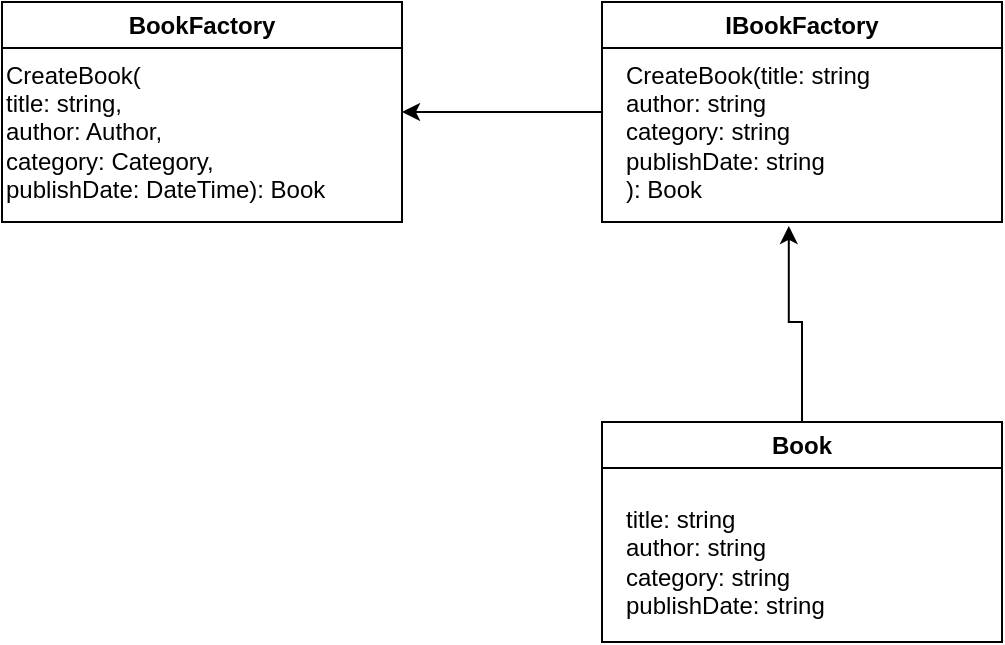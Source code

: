 <mxfile version="22.1.4" type="device">
  <diagram id="C5RBs43oDa-KdzZeNtuy" name="Page-1">
    <mxGraphModel dx="1434" dy="782" grid="1" gridSize="10" guides="1" tooltips="1" connect="1" arrows="1" fold="1" page="1" pageScale="1" pageWidth="827" pageHeight="1169" math="0" shadow="0">
      <root>
        <mxCell id="WIyWlLk6GJQsqaUBKTNV-0" />
        <mxCell id="WIyWlLk6GJQsqaUBKTNV-1" parent="WIyWlLk6GJQsqaUBKTNV-0" />
        <mxCell id="vjrnlCwvaYLgMX1R1Tcb-8" style="edgeStyle=orthogonalEdgeStyle;rounded=0;orthogonalLoop=1;jettySize=auto;html=1;entryX=1;entryY=0.5;entryDx=0;entryDy=0;" edge="1" parent="WIyWlLk6GJQsqaUBKTNV-1" source="vjrnlCwvaYLgMX1R1Tcb-1" target="vjrnlCwvaYLgMX1R1Tcb-4">
          <mxGeometry relative="1" as="geometry" />
        </mxCell>
        <mxCell id="vjrnlCwvaYLgMX1R1Tcb-1" value="IBookFactory   " style="swimlane;whiteSpace=wrap;html=1;align=center;" vertex="1" parent="WIyWlLk6GJQsqaUBKTNV-1">
          <mxGeometry x="560" y="320" width="200" height="110" as="geometry" />
        </mxCell>
        <mxCell id="vjrnlCwvaYLgMX1R1Tcb-2" value="CreateBook(title: string&lt;br style=&quot;border-color: var(--border-color);&quot;&gt;author: string&lt;br style=&quot;border-color: var(--border-color);&quot;&gt;category: string&lt;br style=&quot;border-color: var(--border-color);&quot;&gt;publishDate: string&amp;nbsp;&lt;br&gt;): Book" style="text;html=1;align=left;verticalAlign=middle;resizable=0;points=[];autosize=1;strokeColor=none;fillColor=none;" vertex="1" parent="vjrnlCwvaYLgMX1R1Tcb-1">
          <mxGeometry x="10" y="20" width="150" height="90" as="geometry" />
        </mxCell>
        <mxCell id="vjrnlCwvaYLgMX1R1Tcb-4" value="BookFactory" style="swimlane;whiteSpace=wrap;html=1;align=center;" vertex="1" parent="WIyWlLk6GJQsqaUBKTNV-1">
          <mxGeometry x="260" y="320" width="200" height="110" as="geometry" />
        </mxCell>
        <mxCell id="vjrnlCwvaYLgMX1R1Tcb-5" value="CreateBook(&lt;br&gt;title: string, &lt;br&gt;author: Author, &lt;br&gt;category: Category, &lt;br&gt;publishDate: DateTime): Book" style="text;html=1;align=left;verticalAlign=middle;resizable=0;points=[];autosize=1;strokeColor=none;fillColor=none;" vertex="1" parent="vjrnlCwvaYLgMX1R1Tcb-4">
          <mxGeometry y="20" width="180" height="90" as="geometry" />
        </mxCell>
        <mxCell id="vjrnlCwvaYLgMX1R1Tcb-9" value="Book" style="swimlane;whiteSpace=wrap;html=1;align=center;" vertex="1" parent="WIyWlLk6GJQsqaUBKTNV-1">
          <mxGeometry x="560" y="530" width="200" height="110" as="geometry" />
        </mxCell>
        <mxCell id="vjrnlCwvaYLgMX1R1Tcb-11" value="title: string&lt;br&gt;author: string&lt;br&gt;category: string&lt;br&gt;publishDate: string&amp;nbsp;" style="text;html=1;align=left;verticalAlign=middle;resizable=0;points=[];autosize=1;strokeColor=none;fillColor=none;" vertex="1" parent="vjrnlCwvaYLgMX1R1Tcb-9">
          <mxGeometry x="10" y="35" width="130" height="70" as="geometry" />
        </mxCell>
        <mxCell id="vjrnlCwvaYLgMX1R1Tcb-13" style="edgeStyle=orthogonalEdgeStyle;rounded=0;orthogonalLoop=1;jettySize=auto;html=1;exitX=0.5;exitY=0;exitDx=0;exitDy=0;entryX=0.556;entryY=1.022;entryDx=0;entryDy=0;entryPerimeter=0;" edge="1" parent="WIyWlLk6GJQsqaUBKTNV-1" source="vjrnlCwvaYLgMX1R1Tcb-9" target="vjrnlCwvaYLgMX1R1Tcb-2">
          <mxGeometry relative="1" as="geometry" />
        </mxCell>
      </root>
    </mxGraphModel>
  </diagram>
</mxfile>
